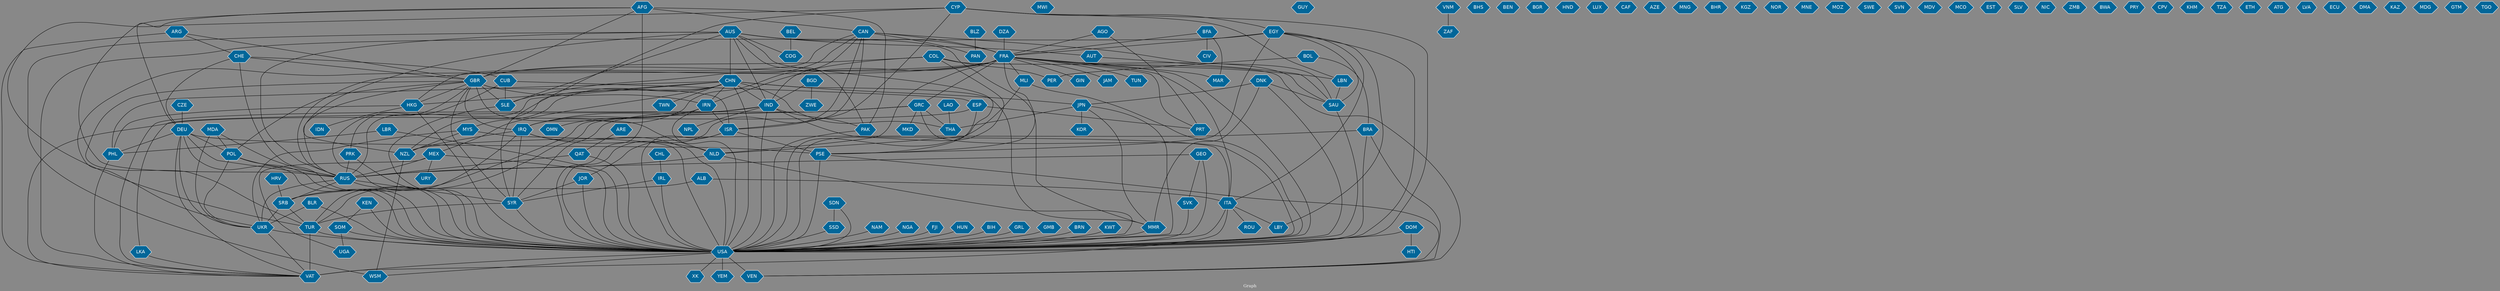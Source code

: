 // Countries together in item graph
graph {
	graph [bgcolor="#888888" fontcolor=white fontsize=12 label="Graph" outputorder=edgesfirst overlap=prism]
	node [color=white fillcolor="#006699" fontcolor=white fontname=Helvetica shape=hexagon style=filled]
	edge [arrowhead=open color=black fontcolor=white fontname=Courier fontsize=12]
		ISR [label=ISR]
		CYP [label=CYP]
		SAU [label=SAU]
		LBY [label=LBY]
		NZL [label=NZL]
		CHN [label=CHN]
		GBR [label=GBR]
		MEX [label=MEX]
		USA [label=USA]
		THA [label=THA]
		ARG [label=ARG]
		AUS [label=AUS]
		IND [label=IND]
		MWI [label=MWI]
		DEU [label=DEU]
		SDN [label=SDN]
		BRA [label=BRA]
		GRC [label=GRC]
		UKR [label=UKR]
		ROU [label=ROU]
		GUY [label=GUY]
		VAT [label=VAT]
		RUS [label=RUS]
		POL [label=POL]
		CUB [label=CUB]
		CHE [label=CHE]
		HKG [label=HKG]
		UGA [label=UGA]
		VEN [label=VEN]
		NPL [label=NPL]
		ZAF [label=ZAF]
		VNM [label=VNM]
		JAM [label=JAM]
		MDA [label=MDA]
		LBN [label=LBN]
		ZWE [label=ZWE]
		YEM [label=YEM]
		FRA [label=FRA]
		PSE [label=PSE]
		BHS [label=BHS]
		SYR [label=SYR]
		PRK [label=PRK]
		COL [label=COL]
		LBR [label=LBR]
		PAK [label=PAK]
		EGY [label=EGY]
		NAM [label=NAM]
		TUN [label=TUN]
		NLD [label=NLD]
		BFA [label=BFA]
		BGD [label=BGD]
		JPN [label=JPN]
		AGO [label=AGO]
		PRT [label=PRT]
		XK [label=XK]
		PHL [label=PHL]
		IRL [label=IRL]
		SLE [label=SLE]
		KEN [label=KEN]
		IDN [label=IDN]
		SRB [label=SRB]
		MYS [label=MYS]
		CAN [label=CAN]
		AFG [label=AFG]
		NGA [label=NGA]
		IRN [label=IRN]
		TUR [label=TUR]
		BEN [label=BEN]
		JOR [label=JOR]
		BGR [label=BGR]
		QAT [label=QAT]
		HTI [label=HTI]
		ARE [label=ARE]
		HND [label=HND]
		IRQ [label=IRQ]
		ITA [label=ITA]
		FJI [label=FJI]
		HUN [label=HUN]
		LUX [label=LUX]
		GEO [label=GEO]
		SVK [label=SVK]
		CAF [label=CAF]
		AZE [label=AZE]
		MMR [label=MMR]
		HRV [label=HRV]
		MLI [label=MLI]
		ESP [label=ESP]
		BIH [label=BIH]
		LKA [label=LKA]
		WSM [label=WSM]
		MAR [label=MAR]
		CIV [label=CIV]
		AUT [label=AUT]
		DOM [label=DOM]
		SSD [label=SSD]
		KOR [label=KOR]
		GRL [label=GRL]
		GMB [label=GMB]
		MNG [label=MNG]
		CHL [label=CHL]
		CZE [label=CZE]
		BHR [label=BHR]
		PAN [label=PAN]
		KGZ [label=KGZ]
		NOR [label=NOR]
		DZA [label=DZA]
		MNE [label=MNE]
		TWN [label=TWN]
		DNK [label=DNK]
		ALB [label=ALB]
		MOZ [label=MOZ]
		PER [label=PER]
		SWE [label=SWE]
		URY [label=URY]
		SVN [label=SVN]
		SOM [label=SOM]
		MDV [label=MDV]
		MCO [label=MCO]
		BEL [label=BEL]
		BLZ [label=BLZ]
		COG [label=COG]
		BRN [label=BRN]
		EST [label=EST]
		SLV [label=SLV]
		NIC [label=NIC]
		ZMB [label=ZMB]
		BWA [label=BWA]
		GIN [label=GIN]
		PRY [label=PRY]
		CPV [label=CPV]
		KHM [label=KHM]
		TZA [label=TZA]
		ETH [label=ETH]
		MKD [label=MKD]
		ATG [label=ATG]
		LVA [label=LVA]
		KWT [label=KWT]
		ECU [label=ECU]
		DMA [label=DMA]
		LAO [label=LAO]
		OMN [label=OMN]
		KAZ [label=KAZ]
		BLR [label=BLR]
		MDG [label=MDG]
		BOL [label=BOL]
		GTM [label=GTM]
		TGO [label=TGO]
			HKG -- USA [weight=3]
			FRA -- MLI [weight=2]
			GBR -- IRN [weight=10]
			ALB -- SRB [weight=2]
			SYR -- TUR [weight=7]
			FRA -- NLD [weight=1]
			EGY -- FRA [weight=1]
			USA -- VAT [weight=15]
			GRC -- USA [weight=2]
			PHL -- VAT [weight=1]
			FRA -- IRN [weight=4]
			DEU -- POL [weight=1]
			CUB -- SLE [weight=3]
			EGY -- ITA [weight=1]
			AFG -- RUS [weight=1]
			MEX -- URY [weight=2]
			FRA -- USA [weight=2]
			IND -- VAT [weight=2]
			GBR -- TUR [weight=2]
			CYP -- TUR [weight=1]
			CHN -- THA [weight=2]
			SLE -- USA [weight=3]
			FRA -- JAM [weight=1]
			AFG -- GBR [weight=1]
			SDN -- SSD [weight=5]
			BEL -- COG [weight=1]
			KWT -- USA [weight=2]
			SOM -- UGA [weight=1]
			CHN -- MEX [weight=3]
			BRA -- USA [weight=2]
			ARG -- VAT [weight=2]
			TUR -- VAT [weight=9]
			AUS -- FRA [weight=1]
			SVK -- USA [weight=2]
			HRV -- SRB [weight=2]
			DZA -- FRA [weight=3]
			IRN -- ISR [weight=1]
			CHE -- CUB [weight=3]
			LBR -- USA [weight=3]
			FRA -- GRC [weight=6]
			JOR -- SYR [weight=2]
			USA -- YEM [weight=3]
			DOM -- HTI [weight=1]
			JPN -- MMR [weight=1]
			TUR -- USA [weight=4]
			AUS -- PAK [weight=2]
			LAO -- THA [weight=2]
			PRK -- USA [weight=7]
			CYP -- LBN [weight=1]
			CZE -- DEU [weight=2]
			BLR -- UKR [weight=2]
			BFA -- MAR [weight=1]
			COL -- PER [weight=1]
			AFG -- DEU [weight=1]
			BRN -- USA [weight=1]
			NGA -- USA [weight=1]
			DEU -- RUS [weight=8]
			JPN -- USA [weight=7]
			ESP -- PRT [weight=1]
			ESP -- PSE [weight=1]
			CHN -- USA [weight=26]
			AGO -- PRT [weight=1]
			CAN -- USA [weight=1]
			JPN -- THA [weight=2]
			AUS -- USA [weight=2]
			GRC -- TUR [weight=1]
			COL -- IND [weight=2]
			GRC -- SYR [weight=1]
			EGY -- PSE [weight=3]
			CYP -- SYR [weight=1]
			MYS -- NZL [weight=2]
			RUS -- SYR [weight=1]
			BIH -- USA [weight=1]
			IND -- USA [weight=6]
			DOM -- USA [weight=2]
			HUN -- USA [weight=1]
			CHN -- IND [weight=1]
			CUB -- ESP [weight=1]
			GBR -- HKG [weight=3]
			CHN -- TWN [weight=2]
			CHE -- GBR [weight=1]
			GBR -- ISR [weight=1]
			COL -- VEN [weight=1]
			AFG -- CAN [weight=1]
			MDA -- POL [weight=1]
			SRB -- TUR [weight=1]
			IRL -- SYR [weight=1]
			AGO -- FRA [weight=1]
			DNK -- MMR [weight=1]
			VNM -- ZAF [weight=2]
			GBR -- SLE [weight=2]
			HKG -- PHL [weight=2]
			CAN -- SLE [weight=1]
			DNK -- JPN [weight=1]
			FRA -- SAU [weight=2]
			CHN -- JPN [weight=15]
			CHE -- DEU [weight=1]
			UKR -- USA [weight=9]
			PSE -- USA [weight=2]
			ITA -- ROU [weight=1]
			IRQ -- SYR [weight=3]
			IRQ -- NZL [weight=2]
			DEU -- VAT [weight=1]
			ISR -- USA [weight=5]
			GEO -- USA [weight=2]
			NLD -- USA [weight=1]
			ALB -- ITA [weight=1]
			GBR -- RUS [weight=1]
			AUS -- WSM [weight=1]
			KEN -- SOM [weight=1]
			MYS -- UKR [weight=2]
			RUS -- SRB [weight=3]
			NZL -- WSM [weight=2]
			NAM -- USA [weight=1]
			POL -- USA [weight=4]
			GBR -- IRQ [weight=1]
			GBR -- SYR [weight=2]
			HKG -- IDN [weight=3]
			MYS -- USA [weight=1]
			ISR -- PSE [weight=27]
			ARE -- QAT [weight=1]
			IND -- PAK [weight=3]
			BGD -- IND [weight=2]
			FRA -- GBR [weight=2]
			PAK -- USA [weight=2]
			UKR -- VAT [weight=1]
			IRN -- IRQ [weight=1]
			ARG -- CHE [weight=1]
			MEX -- RUS [weight=3]
			GMB -- USA [weight=1]
			LBN -- SAU [weight=2]
			NLD -- RUS [weight=2]
			CHL -- IRL [weight=1]
			CHN -- NZL [weight=2]
			DNK -- SAU [weight=1]
			PSE -- VEN [weight=1]
			USA -- XK [weight=1]
			IND -- LKA [weight=1]
			GRC -- MKD [weight=1]
			CHN -- RUS [weight=5]
			BLZ -- PAN [weight=2]
			BRA -- NZL [weight=3]
			BFA -- FRA [weight=1]
			AUS -- NZL [weight=3]
			CHN -- MMR [weight=1]
			MLI -- USA [weight=1]
			MEX -- USA [weight=9]
			CUB -- PRK [weight=1]
			AUS -- COG [weight=1]
			GRC -- SRB [weight=1]
			GBR -- NLD [weight=4]
			MLI -- NLD [weight=1]
			CAN -- FRA [weight=2]
			CYP -- EGY [weight=2]
			BOL -- BRA [weight=1]
			GRC -- THA [weight=1]
			RUS -- UKR [weight=17]
			MMR -- USA [weight=12]
			JOR -- USA [weight=1]
			FRA -- RUS [weight=3]
			IRN -- USA [weight=20]
			FRA -- PSE [weight=3]
			GBR -- POL [weight=1]
			GRL -- USA [weight=1]
			BOL -- PER [weight=1]
			AUS -- SLE [weight=2]
			POL -- RUS [weight=7]
			FRA -- LBN [weight=2]
			EGY -- LBY [weight=1]
			MEX -- UGA [weight=1]
			AUT -- SAU [weight=1]
			GBR -- USA [weight=3]
			QAT -- USA [weight=5]
			SDN -- USA [weight=3]
			GEO -- RUS [weight=4]
			LKA -- VAT [weight=1]
			GEO -- SVK [weight=2]
			EGY -- VAT [weight=2]
			SYR -- USA [weight=9]
			DEU -- UKR [weight=4]
			EGY -- USA [weight=3]
			ISR -- JOR [weight=2]
			EGY -- SAU [weight=1]
			CAN -- HKG [weight=1]
			IND -- ITA [weight=2]
			DNK -- USA [weight=1]
			CAN -- ISR [weight=2]
			ITA -- LBY [weight=1]
			CHN -- PHL [weight=1]
			LBR -- PHL [weight=3]
			IRQ -- USA [weight=13]
			CHN -- IRN [weight=2]
			CAN -- SAU [weight=1]
			DEU -- PHL [weight=1]
			IRN -- OMN [weight=1]
			AUS -- IND [weight=3]
			BFA -- CIV [weight=2]
			SRB -- UKR [weight=1]
			ESP -- VAT [weight=1]
			FRA -- MAR [weight=1]
			ARG -- GBR [weight=1]
			CHE -- USA [weight=1]
			BLR -- USA [weight=2]
			FRA -- TUN [weight=1]
			IRL -- USA [weight=1]
			KEN -- USA [weight=1]
			MDA -- RUS [weight=3]
			AFG -- PAK [weight=5]
			IND -- IRQ [weight=2]
			PRK -- RUS [weight=5]
			FJI -- USA [weight=1]
			QAT -- RUS [weight=3]
			AUS -- RUS [weight=3]
			DEU -- PSE [weight=1]
			SSD -- USA [weight=1]
			ITA -- VAT [weight=4]
			RUS -- USA [weight=11]
			SOM -- USA [weight=3]
			DEU -- USA [weight=1]
			BGD -- ZWE [weight=1]
			USA -- VEN [weight=4]
			CYP -- USA [weight=1]
			FRA -- ITA [weight=2]
			USA -- WSM [weight=1]
			AUS -- AUT [weight=1]
			IRQ -- NLD [weight=1]
			BRA -- VEN [weight=1]
			MDA -- UKR [weight=1]
			COL -- USA [weight=2]
			CAN -- PAN [weight=1]
			POL -- UKR [weight=2]
			CHN -- MYS [weight=1]
			CAN -- IRQ [weight=1]
			AUS -- MMR [weight=1]
			COL -- GBR [weight=1]
			AUS -- CHN [weight=7]
			ITA -- USA [weight=2]
			IRQ -- TUR [weight=1]
			FRA -- UKR [weight=2]
			CYP -- ISR [weight=2]
			FRA -- PRT [weight=1]
			FRA -- GIN [weight=2]
			JPN -- KOR [weight=2]
			IND -- NPL [weight=3]
			AFG -- USA [weight=8]
			CHN -- HKG [weight=15]
			SAU -- USA [weight=3]
}